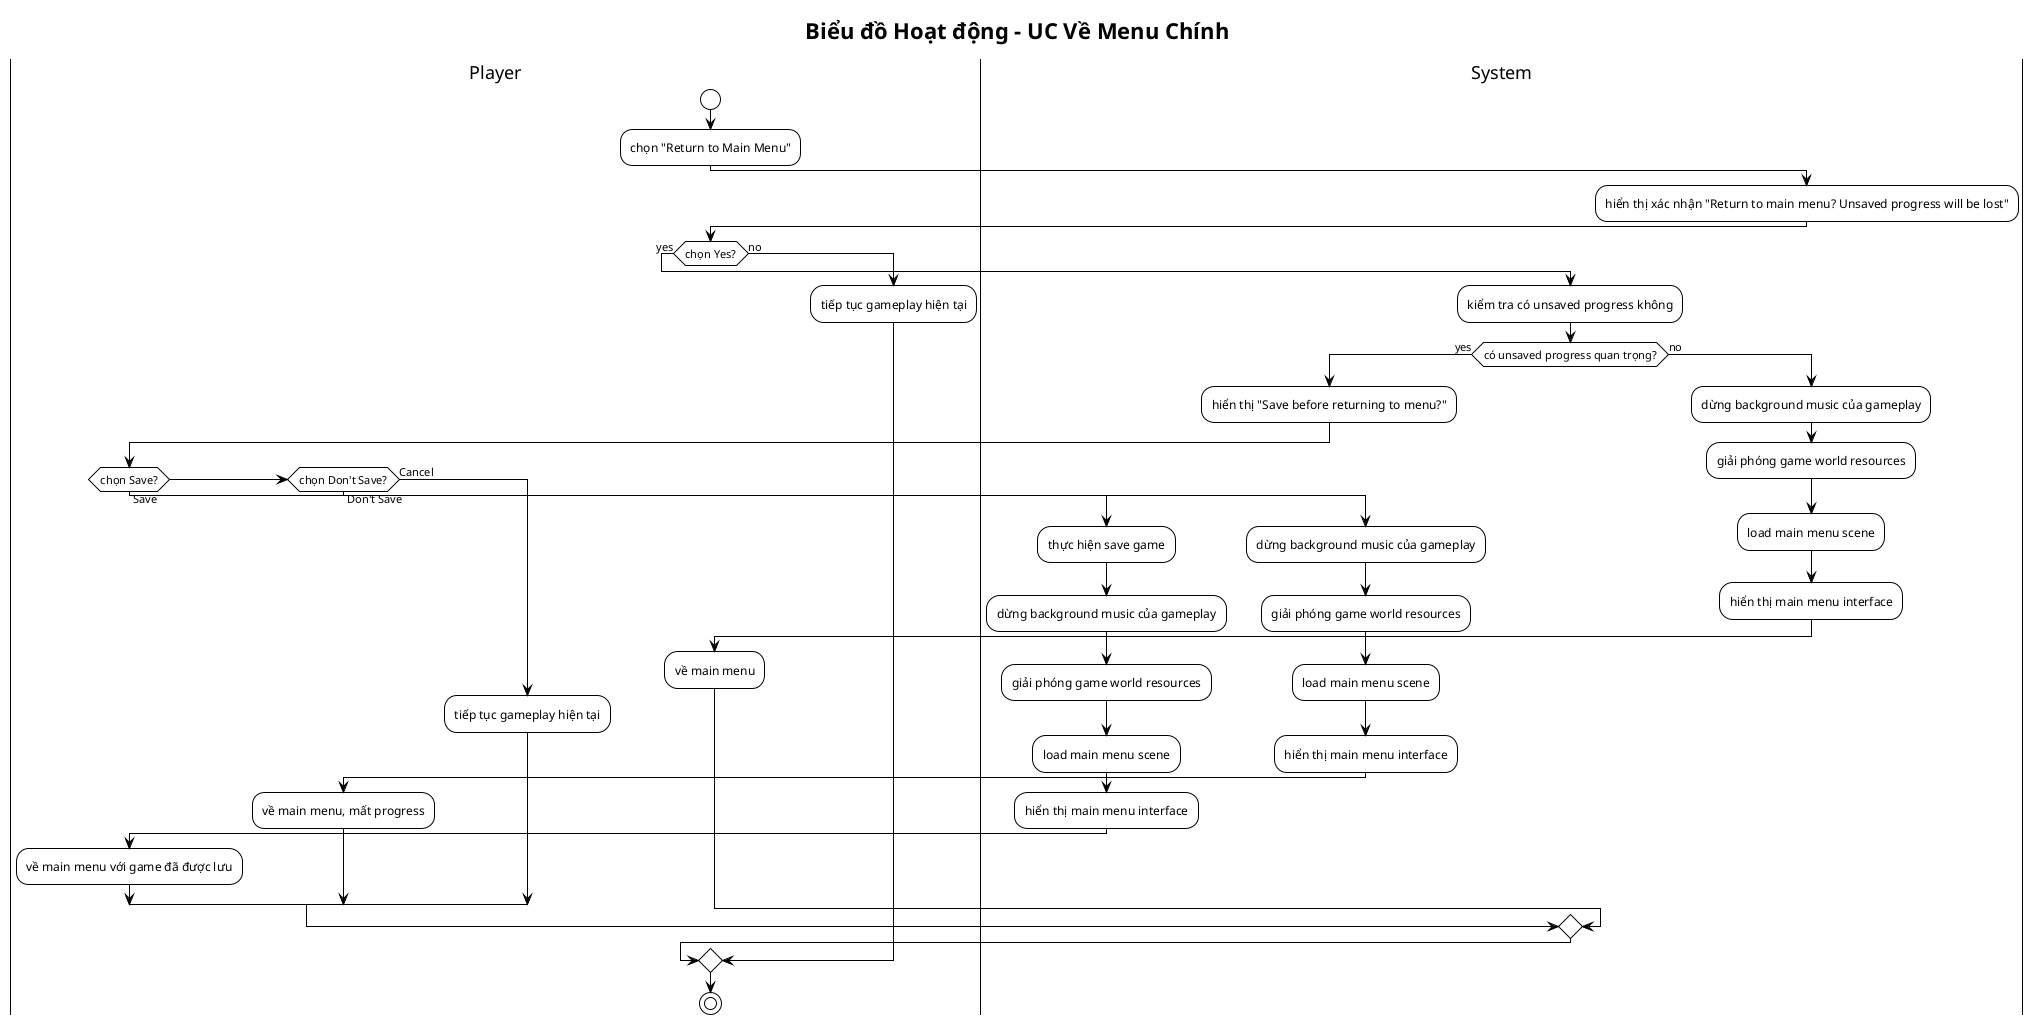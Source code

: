 @startuml Activity_UC1_Ve_Menu_Chinh
!theme plain

title Biểu đồ Hoạt động - UC Về Menu Chính

|Player|
start
:chọn "Return to Main Menu";

|System|
:hiển thị xác nhận "Return to main menu? Unsaved progress will be lost";

|Player|
if (chọn Yes?) then (yes)
  |System|
  :kiểm tra có unsaved progress không;
  
  if (có unsaved progress quan trọng?) then (yes)
    :hiển thị "Save before returning to menu?";
    
    |Player|
    if (chọn Save?) then (Save)
      |System|
      :thực hiện save game;
      :dừng background music của gameplay;
      :giải phóng game world resources;
      :load main menu scene;
      :hiển thị main menu interface;
      
      |Player|
      :về main menu với game đã được lưu;
      
    elseif (chọn Don't Save?) then (Don't Save)
      |System|
      :dừng background music của gameplay;
      :giải phóng game world resources;
      :load main menu scene;
      :hiển thị main menu interface;
      
      |Player|
      :về main menu, mất progress;
      
    else (Cancel)
      |Player|
      :tiếp tục gameplay hiện tại;
    endif
    
  else (no)
    |System|
    :dừng background music của gameplay;
    :giải phóng game world resources;
    :load main menu scene;
    :hiển thị main menu interface;
    
    |Player|
    :về main menu;
  endif
  
else (no)
  |Player|
  :tiếp tục gameplay hiện tại;
endif

stop

@enduml

